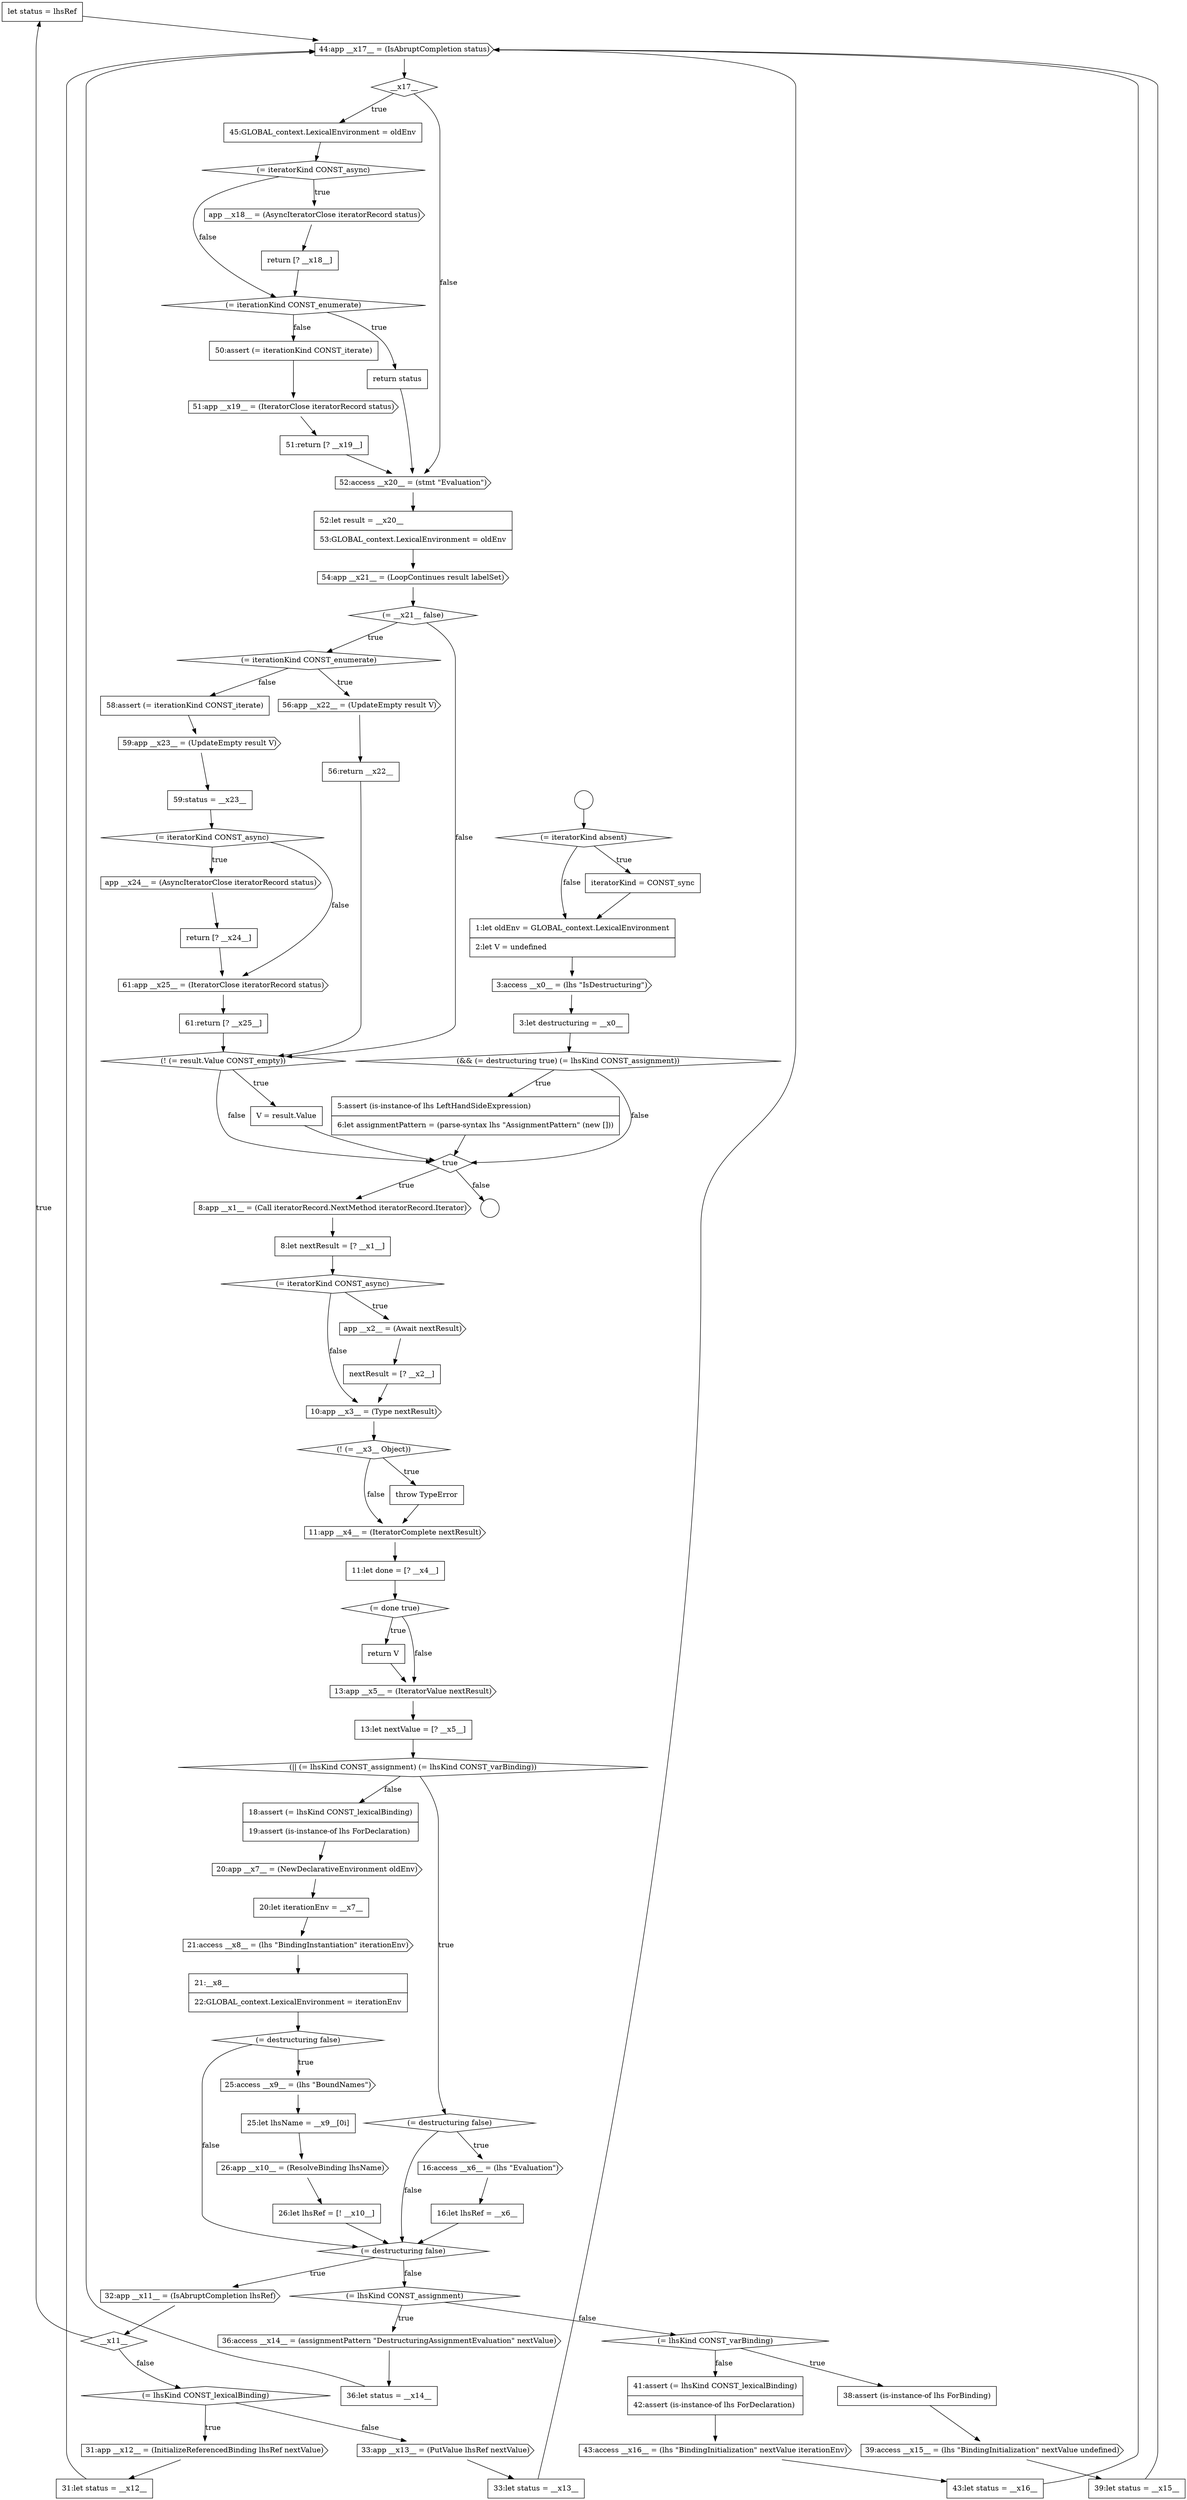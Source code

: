 digraph {
  node7726 [shape=none, margin=0, label=<<font color="black">
    <table border="0" cellborder="1" cellspacing="0" cellpadding="10">
      <tr><td align="left">let status = lhsRef</td></tr>
    </table>
  </font>> color="black" fillcolor="white" style=filled]
  node7739 [shape=none, margin=0, label=<<font color="black">
    <table border="0" cellborder="1" cellspacing="0" cellpadding="10">
      <tr><td align="left">41:assert (= lhsKind CONST_lexicalBinding)</td></tr>
      <tr><td align="left">42:assert (is-instance-of lhs ForDeclaration)</td></tr>
    </table>
  </font>> color="black" fillcolor="white" style=filled]
  node7717 [shape=none, margin=0, label=<<font color="black">
    <table border="0" cellborder="1" cellspacing="0" cellpadding="10">
      <tr><td align="left">21:__x8__</td></tr>
      <tr><td align="left">22:GLOBAL_context.LexicalEnvironment = iterationEnv</td></tr>
    </table>
  </font>> color="black" fillcolor="white" style=filled]
  node7731 [shape=none, margin=0, label=<<font color="black">
    <table border="0" cellborder="1" cellspacing="0" cellpadding="10">
      <tr><td align="left">33:let status = __x13__</td></tr>
    </table>
  </font>> color="black" fillcolor="white" style=filled]
  node7718 [shape=diamond, label=<<font color="black">(= destructuring false)</font>> color="black" fillcolor="white" style=filled]
  node7727 [shape=diamond, label=<<font color="black">(= lhsKind CONST_lexicalBinding)</font>> color="black" fillcolor="white" style=filled]
  node7723 [shape=diamond, label=<<font color="black">(= destructuring false)</font>> color="black" fillcolor="white" style=filled]
  node7766 [shape=cds, label=<<font color="black">61:app __x25__ = (IteratorClose iteratorRecord status)</font>> color="black" fillcolor="white" style=filled]
  node7691 [shape=none, margin=0, label=<<font color="black">
    <table border="0" cellborder="1" cellspacing="0" cellpadding="10">
      <tr><td align="left">3:let destructuring = __x0__</td></tr>
    </table>
  </font>> color="black" fillcolor="white" style=filled]
  node7716 [shape=cds, label=<<font color="black">21:access __x8__ = (lhs &quot;BindingInstantiation&quot; iterationEnv)</font>> color="black" fillcolor="white" style=filled]
  node7748 [shape=diamond, label=<<font color="black">(= iterationKind CONST_enumerate)</font>> color="black" fillcolor="white" style=filled]
  node7697 [shape=diamond, label=<<font color="black">(= iteratorKind CONST_async)</font>> color="black" fillcolor="white" style=filled]
  node7695 [shape=cds, label=<<font color="black">8:app __x1__ = (Call iteratorRecord.NextMethod iteratorRecord.Iterator)</font>> color="black" fillcolor="white" style=filled]
  node7734 [shape=none, margin=0, label=<<font color="black">
    <table border="0" cellborder="1" cellspacing="0" cellpadding="10">
      <tr><td align="left">36:let status = __x14__</td></tr>
    </table>
  </font>> color="black" fillcolor="white" style=filled]
  node7729 [shape=none, margin=0, label=<<font color="black">
    <table border="0" cellborder="1" cellspacing="0" cellpadding="10">
      <tr><td align="left">31:let status = __x12__</td></tr>
    </table>
  </font>> color="black" fillcolor="white" style=filled]
  node7761 [shape=cds, label=<<font color="black">59:app __x23__ = (UpdateEmpty result V)</font>> color="black" fillcolor="white" style=filled]
  node7701 [shape=diamond, label=<<font color="black">(! (= __x3__ Object))</font>> color="black" fillcolor="white" style=filled]
  node7696 [shape=none, margin=0, label=<<font color="black">
    <table border="0" cellborder="1" cellspacing="0" cellpadding="10">
      <tr><td align="left">8:let nextResult = [? __x1__]</td></tr>
    </table>
  </font>> color="black" fillcolor="white" style=filled]
  node7743 [shape=diamond, label=<<font color="black">__x17__</font>> color="black" fillcolor="white" style=filled]
  node7754 [shape=none, margin=0, label=<<font color="black">
    <table border="0" cellborder="1" cellspacing="0" cellpadding="10">
      <tr><td align="left">52:let result = __x20__</td></tr>
      <tr><td align="left">53:GLOBAL_context.LexicalEnvironment = oldEnv</td></tr>
    </table>
  </font>> color="black" fillcolor="white" style=filled]
  node7711 [shape=cds, label=<<font color="black">16:access __x6__ = (lhs &quot;Evaluation&quot;)</font>> color="black" fillcolor="white" style=filled]
  node7728 [shape=cds, label=<<font color="black">31:app __x12__ = (InitializeReferencedBinding lhsRef nextValue)</font>> color="black" fillcolor="white" style=filled]
  node7733 [shape=cds, label=<<font color="black">36:access __x14__ = (assignmentPattern &quot;DestructuringAssignmentEvaluation&quot; nextValue)</font>> color="black" fillcolor="white" style=filled]
  node7707 [shape=cds, label=<<font color="black">13:app __x5__ = (IteratorValue nextResult)</font>> color="black" fillcolor="white" style=filled]
  node7688 [shape=none, margin=0, label=<<font color="black">
    <table border="0" cellborder="1" cellspacing="0" cellpadding="10">
      <tr><td align="left">iteratorKind = CONST_sync</td></tr>
    </table>
  </font>> color="black" fillcolor="white" style=filled]
  node7760 [shape=none, margin=0, label=<<font color="black">
    <table border="0" cellborder="1" cellspacing="0" cellpadding="10">
      <tr><td align="left">58:assert (= iterationKind CONST_iterate)</td></tr>
    </table>
  </font>> color="black" fillcolor="white" style=filled]
  node7758 [shape=cds, label=<<font color="black">56:app __x22__ = (UpdateEmpty result V)</font>> color="black" fillcolor="white" style=filled]
  node7722 [shape=none, margin=0, label=<<font color="black">
    <table border="0" cellborder="1" cellspacing="0" cellpadding="10">
      <tr><td align="left">26:let lhsRef = [! __x10__]</td></tr>
    </table>
  </font>> color="black" fillcolor="white" style=filled]
  node7745 [shape=diamond, label=<<font color="black">(= iteratorKind CONST_async)</font>> color="black" fillcolor="white" style=filled]
  node7725 [shape=diamond, label=<<font color="black">__x11__</font>> color="black" fillcolor="white" style=filled]
  node7735 [shape=diamond, label=<<font color="black">(= lhsKind CONST_varBinding)</font>> color="black" fillcolor="white" style=filled]
  node7730 [shape=cds, label=<<font color="black">33:app __x13__ = (PutValue lhsRef nextValue)</font>> color="black" fillcolor="white" style=filled]
  node7703 [shape=cds, label=<<font color="black">11:app __x4__ = (IteratorComplete nextResult)</font>> color="black" fillcolor="white" style=filled]
  node7757 [shape=diamond, label=<<font color="black">(= iterationKind CONST_enumerate)</font>> color="black" fillcolor="white" style=filled]
  node7710 [shape=diamond, label=<<font color="black">(= destructuring false)</font>> color="black" fillcolor="white" style=filled]
  node7692 [shape=diamond, label=<<font color="black">(&amp;&amp; (= destructuring true) (= lhsKind CONST_assignment))</font>> color="black" fillcolor="white" style=filled]
  node7762 [shape=none, margin=0, label=<<font color="black">
    <table border="0" cellborder="1" cellspacing="0" cellpadding="10">
      <tr><td align="left">59:status = __x23__</td></tr>
    </table>
  </font>> color="black" fillcolor="white" style=filled]
  node7713 [shape=none, margin=0, label=<<font color="black">
    <table border="0" cellborder="1" cellspacing="0" cellpadding="10">
      <tr><td align="left">18:assert (= lhsKind CONST_lexicalBinding)</td></tr>
      <tr><td align="left">19:assert (is-instance-of lhs ForDeclaration)</td></tr>
    </table>
  </font>> color="black" fillcolor="white" style=filled]
  node7767 [shape=none, margin=0, label=<<font color="black">
    <table border="0" cellborder="1" cellspacing="0" cellpadding="10">
      <tr><td align="left">61:return [? __x25__]</td></tr>
    </table>
  </font>> color="black" fillcolor="white" style=filled]
  node7686 [shape=circle label=" " color="black" fillcolor="white" style=filled]
  node7750 [shape=none, margin=0, label=<<font color="black">
    <table border="0" cellborder="1" cellspacing="0" cellpadding="10">
      <tr><td align="left">50:assert (= iterationKind CONST_iterate)</td></tr>
    </table>
  </font>> color="black" fillcolor="white" style=filled]
  node7698 [shape=cds, label=<<font color="black">app __x2__ = (Await nextResult)</font>> color="black" fillcolor="white" style=filled]
  node7738 [shape=none, margin=0, label=<<font color="black">
    <table border="0" cellborder="1" cellspacing="0" cellpadding="10">
      <tr><td align="left">39:let status = __x15__</td></tr>
    </table>
  </font>> color="black" fillcolor="white" style=filled]
  node7749 [shape=none, margin=0, label=<<font color="black">
    <table border="0" cellborder="1" cellspacing="0" cellpadding="10">
      <tr><td align="left">return status</td></tr>
    </table>
  </font>> color="black" fillcolor="white" style=filled]
  node7702 [shape=none, margin=0, label=<<font color="black">
    <table border="0" cellborder="1" cellspacing="0" cellpadding="10">
      <tr><td align="left">throw TypeError</td></tr>
    </table>
  </font>> color="black" fillcolor="white" style=filled]
  node7721 [shape=cds, label=<<font color="black">26:app __x10__ = (ResolveBinding lhsName)</font>> color="black" fillcolor="white" style=filled]
  node7687 [shape=diamond, label=<<font color="black">(= iteratorKind absent)</font>> color="black" fillcolor="white" style=filled]
  node7742 [shape=cds, label=<<font color="black">44:app __x17__ = (IsAbruptCompletion status)</font>> color="black" fillcolor="white" style=filled]
  node7706 [shape=none, margin=0, label=<<font color="black">
    <table border="0" cellborder="1" cellspacing="0" cellpadding="10">
      <tr><td align="left">return V</td></tr>
    </table>
  </font>> color="black" fillcolor="white" style=filled]
  node7753 [shape=cds, label=<<font color="black">52:access __x20__ = (stmt &quot;Evaluation&quot;)</font>> color="black" fillcolor="white" style=filled]
  node7709 [shape=diamond, label=<<font color="black">(|| (= lhsKind CONST_assignment) (= lhsKind CONST_varBinding))</font>> color="black" fillcolor="white" style=filled]
  node7714 [shape=cds, label=<<font color="black">20:app __x7__ = (NewDeclarativeEnvironment oldEnv)</font>> color="black" fillcolor="white" style=filled]
  node7736 [shape=none, margin=0, label=<<font color="black">
    <table border="0" cellborder="1" cellspacing="0" cellpadding="10">
      <tr><td align="left">38:assert (is-instance-of lhs ForBinding)</td></tr>
    </table>
  </font>> color="black" fillcolor="white" style=filled]
  node7751 [shape=cds, label=<<font color="black">51:app __x19__ = (IteratorClose iteratorRecord status)</font>> color="black" fillcolor="white" style=filled]
  node7704 [shape=none, margin=0, label=<<font color="black">
    <table border="0" cellborder="1" cellspacing="0" cellpadding="10">
      <tr><td align="left">11:let done = [? __x4__]</td></tr>
    </table>
  </font>> color="black" fillcolor="white" style=filled]
  node7763 [shape=diamond, label=<<font color="black">(= iteratorKind CONST_async)</font>> color="black" fillcolor="white" style=filled]
  node7689 [shape=none, margin=0, label=<<font color="black">
    <table border="0" cellborder="1" cellspacing="0" cellpadding="10">
      <tr><td align="left">1:let oldEnv = GLOBAL_context.LexicalEnvironment</td></tr>
      <tr><td align="left">2:let V = undefined</td></tr>
    </table>
  </font>> color="black" fillcolor="white" style=filled]
  node7719 [shape=cds, label=<<font color="black">25:access __x9__ = (lhs &quot;BoundNames&quot;)</font>> color="black" fillcolor="white" style=filled]
  node7746 [shape=cds, label=<<font color="black">app __x18__ = (AsyncIteratorClose iteratorRecord status)</font>> color="black" fillcolor="white" style=filled]
  node7741 [shape=none, margin=0, label=<<font color="black">
    <table border="0" cellborder="1" cellspacing="0" cellpadding="10">
      <tr><td align="left">43:let status = __x16__</td></tr>
    </table>
  </font>> color="black" fillcolor="white" style=filled]
  node7768 [shape=diamond, label=<<font color="black">(! (= result.Value CONST_empty))</font>> color="black" fillcolor="white" style=filled]
  node7699 [shape=none, margin=0, label=<<font color="black">
    <table border="0" cellborder="1" cellspacing="0" cellpadding="10">
      <tr><td align="left">nextResult = [? __x2__]</td></tr>
    </table>
  </font>> color="black" fillcolor="white" style=filled]
  node7685 [shape=circle label=" " color="black" fillcolor="white" style=filled]
  node7705 [shape=diamond, label=<<font color="black">(= done true)</font>> color="black" fillcolor="white" style=filled]
  node7724 [shape=cds, label=<<font color="black">32:app __x11__ = (IsAbruptCompletion lhsRef)</font>> color="black" fillcolor="white" style=filled]
  node7756 [shape=diamond, label=<<font color="black">(= __x21__ false)</font>> color="black" fillcolor="white" style=filled]
  node7693 [shape=none, margin=0, label=<<font color="black">
    <table border="0" cellborder="1" cellspacing="0" cellpadding="10">
      <tr><td align="left">5:assert (is-instance-of lhs LeftHandSideExpression)</td></tr>
      <tr><td align="left">6:let assignmentPattern = (parse-syntax lhs &quot;AssignmentPattern&quot; (new []))</td></tr>
    </table>
  </font>> color="black" fillcolor="white" style=filled]
  node7769 [shape=none, margin=0, label=<<font color="black">
    <table border="0" cellborder="1" cellspacing="0" cellpadding="10">
      <tr><td align="left">V = result.Value</td></tr>
    </table>
  </font>> color="black" fillcolor="white" style=filled]
  node7737 [shape=cds, label=<<font color="black">39:access __x15__ = (lhs &quot;BindingInitialization&quot; nextValue undefined)</font>> color="black" fillcolor="white" style=filled]
  node7752 [shape=none, margin=0, label=<<font color="black">
    <table border="0" cellborder="1" cellspacing="0" cellpadding="10">
      <tr><td align="left">51:return [? __x19__]</td></tr>
    </table>
  </font>> color="black" fillcolor="white" style=filled]
  node7720 [shape=none, margin=0, label=<<font color="black">
    <table border="0" cellborder="1" cellspacing="0" cellpadding="10">
      <tr><td align="left">25:let lhsName = __x9__[0i]</td></tr>
    </table>
  </font>> color="black" fillcolor="white" style=filled]
  node7690 [shape=cds, label=<<font color="black">3:access __x0__ = (lhs &quot;IsDestructuring&quot;)</font>> color="black" fillcolor="white" style=filled]
  node7764 [shape=cds, label=<<font color="black">app __x24__ = (AsyncIteratorClose iteratorRecord status)</font>> color="black" fillcolor="white" style=filled]
  node7765 [shape=none, margin=0, label=<<font color="black">
    <table border="0" cellborder="1" cellspacing="0" cellpadding="10">
      <tr><td align="left">return [? __x24__]</td></tr>
    </table>
  </font>> color="black" fillcolor="white" style=filled]
  node7732 [shape=diamond, label=<<font color="black">(= lhsKind CONST_assignment)</font>> color="black" fillcolor="white" style=filled]
  node7700 [shape=cds, label=<<font color="black">10:app __x3__ = (Type nextResult)</font>> color="black" fillcolor="white" style=filled]
  node7715 [shape=none, margin=0, label=<<font color="black">
    <table border="0" cellborder="1" cellspacing="0" cellpadding="10">
      <tr><td align="left">20:let iterationEnv = __x7__</td></tr>
    </table>
  </font>> color="black" fillcolor="white" style=filled]
  node7747 [shape=none, margin=0, label=<<font color="black">
    <table border="0" cellborder="1" cellspacing="0" cellpadding="10">
      <tr><td align="left">return [? __x18__]</td></tr>
    </table>
  </font>> color="black" fillcolor="white" style=filled]
  node7759 [shape=none, margin=0, label=<<font color="black">
    <table border="0" cellborder="1" cellspacing="0" cellpadding="10">
      <tr><td align="left">56:return __x22__</td></tr>
    </table>
  </font>> color="black" fillcolor="white" style=filled]
  node7744 [shape=none, margin=0, label=<<font color="black">
    <table border="0" cellborder="1" cellspacing="0" cellpadding="10">
      <tr><td align="left">45:GLOBAL_context.LexicalEnvironment = oldEnv</td></tr>
    </table>
  </font>> color="black" fillcolor="white" style=filled]
  node7712 [shape=none, margin=0, label=<<font color="black">
    <table border="0" cellborder="1" cellspacing="0" cellpadding="10">
      <tr><td align="left">16:let lhsRef = __x6__</td></tr>
    </table>
  </font>> color="black" fillcolor="white" style=filled]
  node7740 [shape=cds, label=<<font color="black">43:access __x16__ = (lhs &quot;BindingInitialization&quot; nextValue iterationEnv)</font>> color="black" fillcolor="white" style=filled]
  node7708 [shape=none, margin=0, label=<<font color="black">
    <table border="0" cellborder="1" cellspacing="0" cellpadding="10">
      <tr><td align="left">13:let nextValue = [? __x5__]</td></tr>
    </table>
  </font>> color="black" fillcolor="white" style=filled]
  node7755 [shape=cds, label=<<font color="black">54:app __x21__ = (LoopContinues result labelSet)</font>> color="black" fillcolor="white" style=filled]
  node7694 [shape=diamond, label=<<font color="black">true</font>> color="black" fillcolor="white" style=filled]
  node7692 -> node7693 [label=<<font color="black">true</font>> color="black"]
  node7692 -> node7694 [label=<<font color="black">false</font>> color="black"]
  node7741 -> node7742 [ color="black"]
  node7740 -> node7741 [ color="black"]
  node7704 -> node7705 [ color="black"]
  node7728 -> node7729 [ color="black"]
  node7688 -> node7689 [ color="black"]
  node7695 -> node7696 [ color="black"]
  node7694 -> node7695 [label=<<font color="black">true</font>> color="black"]
  node7694 -> node7686 [label=<<font color="black">false</font>> color="black"]
  node7734 -> node7742 [ color="black"]
  node7687 -> node7688 [label=<<font color="black">true</font>> color="black"]
  node7687 -> node7689 [label=<<font color="black">false</font>> color="black"]
  node7724 -> node7725 [ color="black"]
  node7733 -> node7734 [ color="black"]
  node7711 -> node7712 [ color="black"]
  node7730 -> node7731 [ color="black"]
  node7725 -> node7726 [label=<<font color="black">true</font>> color="black"]
  node7725 -> node7727 [label=<<font color="black">false</font>> color="black"]
  node7712 -> node7723 [ color="black"]
  node7727 -> node7728 [label=<<font color="black">true</font>> color="black"]
  node7727 -> node7730 [label=<<font color="black">false</font>> color="black"]
  node7691 -> node7692 [ color="black"]
  node7705 -> node7706 [label=<<font color="black">true</font>> color="black"]
  node7705 -> node7707 [label=<<font color="black">false</font>> color="black"]
  node7744 -> node7745 [ color="black"]
  node7750 -> node7751 [ color="black"]
  node7759 -> node7768 [ color="black"]
  node7716 -> node7717 [ color="black"]
  node7715 -> node7716 [ color="black"]
  node7700 -> node7701 [ color="black"]
  node7685 -> node7687 [ color="black"]
  node7763 -> node7764 [label=<<font color="black">true</font>> color="black"]
  node7763 -> node7766 [label=<<font color="black">false</font>> color="black"]
  node7762 -> node7763 [ color="black"]
  node7749 -> node7753 [ color="black"]
  node7713 -> node7714 [ color="black"]
  node7760 -> node7761 [ color="black"]
  node7698 -> node7699 [ color="black"]
  node7739 -> node7740 [ color="black"]
  node7720 -> node7721 [ color="black"]
  node7732 -> node7733 [label=<<font color="black">true</font>> color="black"]
  node7732 -> node7735 [label=<<font color="black">false</font>> color="black"]
  node7756 -> node7757 [label=<<font color="black">true</font>> color="black"]
  node7756 -> node7768 [label=<<font color="black">false</font>> color="black"]
  node7761 -> node7762 [ color="black"]
  node7690 -> node7691 [ color="black"]
  node7717 -> node7718 [ color="black"]
  node7693 -> node7694 [ color="black"]
  node7735 -> node7736 [label=<<font color="black">true</font>> color="black"]
  node7735 -> node7739 [label=<<font color="black">false</font>> color="black"]
  node7757 -> node7758 [label=<<font color="black">true</font>> color="black"]
  node7757 -> node7760 [label=<<font color="black">false</font>> color="black"]
  node7714 -> node7715 [ color="black"]
  node7745 -> node7746 [label=<<font color="black">true</font>> color="black"]
  node7745 -> node7748 [label=<<font color="black">false</font>> color="black"]
  node7746 -> node7747 [ color="black"]
  node7723 -> node7724 [label=<<font color="black">true</font>> color="black"]
  node7723 -> node7732 [label=<<font color="black">false</font>> color="black"]
  node7697 -> node7698 [label=<<font color="black">true</font>> color="black"]
  node7697 -> node7700 [label=<<font color="black">false</font>> color="black"]
  node7767 -> node7768 [ color="black"]
  node7721 -> node7722 [ color="black"]
  node7703 -> node7704 [ color="black"]
  node7738 -> node7742 [ color="black"]
  node7718 -> node7719 [label=<<font color="black">true</font>> color="black"]
  node7718 -> node7723 [label=<<font color="black">false</font>> color="black"]
  node7709 -> node7710 [label=<<font color="black">true</font>> color="black"]
  node7709 -> node7713 [label=<<font color="black">false</font>> color="black"]
  node7689 -> node7690 [ color="black"]
  node7701 -> node7702 [label=<<font color="black">true</font>> color="black"]
  node7701 -> node7703 [label=<<font color="black">false</font>> color="black"]
  node7729 -> node7742 [ color="black"]
  node7742 -> node7743 [ color="black"]
  node7748 -> node7749 [label=<<font color="black">true</font>> color="black"]
  node7748 -> node7750 [label=<<font color="black">false</font>> color="black"]
  node7755 -> node7756 [ color="black"]
  node7765 -> node7766 [ color="black"]
  node7752 -> node7753 [ color="black"]
  node7719 -> node7720 [ color="black"]
  node7743 -> node7744 [label=<<font color="black">true</font>> color="black"]
  node7743 -> node7753 [label=<<font color="black">false</font>> color="black"]
  node7768 -> node7769 [label=<<font color="black">true</font>> color="black"]
  node7768 -> node7694 [label=<<font color="black">false</font>> color="black"]
  node7766 -> node7767 [ color="black"]
  node7731 -> node7742 [ color="black"]
  node7753 -> node7754 [ color="black"]
  node7706 -> node7707 [ color="black"]
  node7747 -> node7748 [ color="black"]
  node7754 -> node7755 [ color="black"]
  node7751 -> node7752 [ color="black"]
  node7708 -> node7709 [ color="black"]
  node7736 -> node7737 [ color="black"]
  node7707 -> node7708 [ color="black"]
  node7769 -> node7694 [ color="black"]
  node7710 -> node7711 [label=<<font color="black">true</font>> color="black"]
  node7710 -> node7723 [label=<<font color="black">false</font>> color="black"]
  node7702 -> node7703 [ color="black"]
  node7737 -> node7738 [ color="black"]
  node7699 -> node7700 [ color="black"]
  node7758 -> node7759 [ color="black"]
  node7722 -> node7723 [ color="black"]
  node7696 -> node7697 [ color="black"]
  node7726 -> node7742 [ color="black"]
  node7764 -> node7765 [ color="black"]
}

